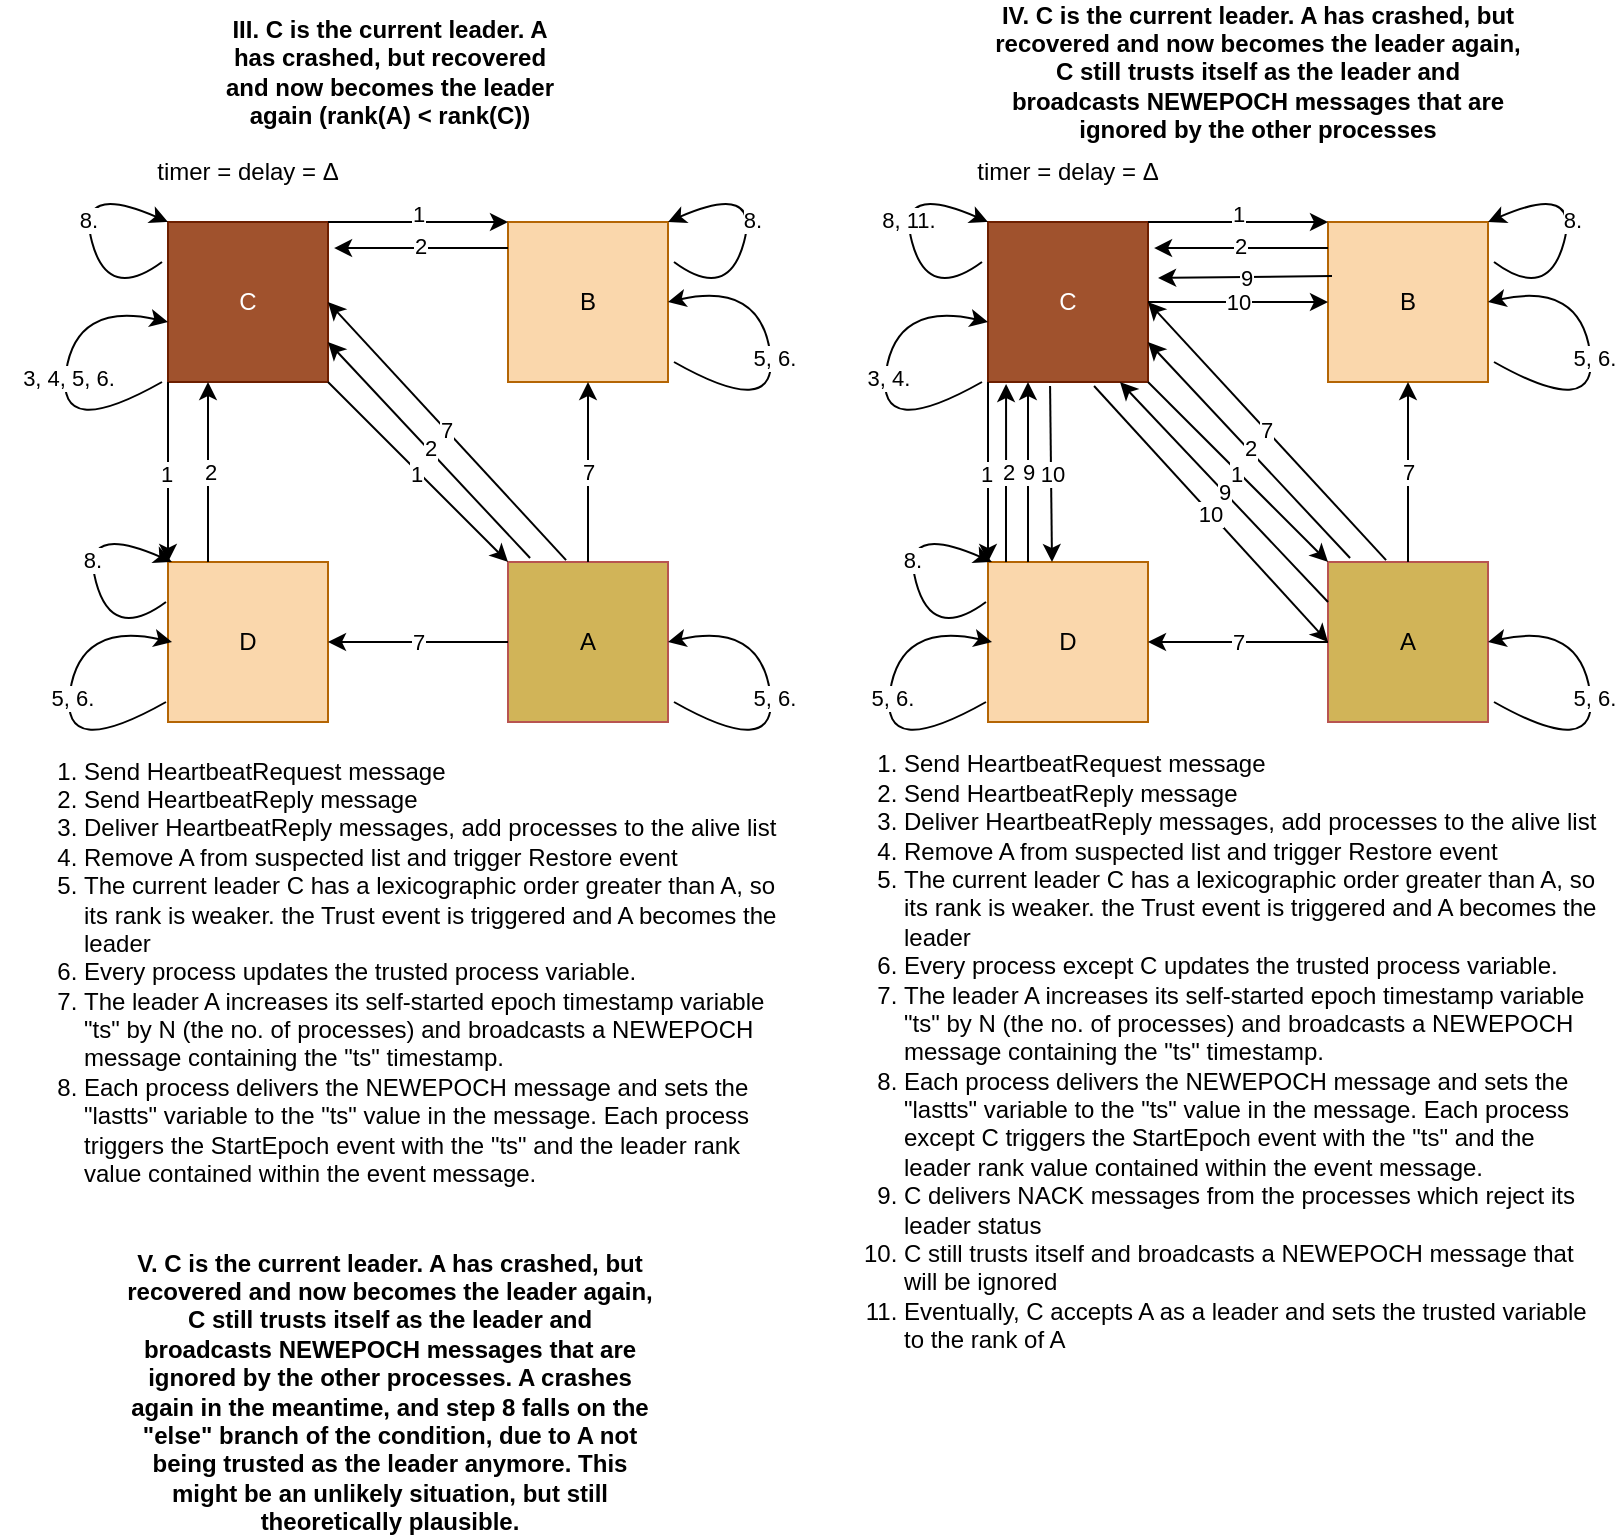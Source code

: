 <mxfile version="21.6.1" type="device">
  <diagram name="Page-1" id="qexW0GoM9GMoykkjlQxq">
    <mxGraphModel dx="1402" dy="730" grid="1" gridSize="10" guides="1" tooltips="1" connect="1" arrows="1" fold="1" page="1" pageScale="1" pageWidth="850" pageHeight="1100" math="0" shadow="0">
      <root>
        <mxCell id="0" />
        <mxCell id="1" parent="0" />
        <mxCell id="PtrqWuawoQSoD1VGYV8C-43" value="C" style="whiteSpace=wrap;html=1;aspect=fixed;fillColor=#a0522d;strokeColor=#6D1F00;fontColor=#ffffff;" parent="1" vertex="1">
          <mxGeometry x="124" y="120" width="80" height="80" as="geometry" />
        </mxCell>
        <mxCell id="PtrqWuawoQSoD1VGYV8C-44" value="B" style="whiteSpace=wrap;html=1;aspect=fixed;fillColor=#fad7ac;strokeColor=#b46504;" parent="1" vertex="1">
          <mxGeometry x="294" y="120" width="80" height="80" as="geometry" />
        </mxCell>
        <mxCell id="PtrqWuawoQSoD1VGYV8C-45" value="D" style="whiteSpace=wrap;html=1;aspect=fixed;fillColor=#fad7ac;strokeColor=#b46504;" parent="1" vertex="1">
          <mxGeometry x="124" y="290" width="80" height="80" as="geometry" />
        </mxCell>
        <mxCell id="PtrqWuawoQSoD1VGYV8C-46" value="A" style="whiteSpace=wrap;html=1;aspect=fixed;fillColor=#D1B458;strokeColor=#b85450;" parent="1" vertex="1">
          <mxGeometry x="294" y="290" width="80" height="80" as="geometry" />
        </mxCell>
        <mxCell id="PtrqWuawoQSoD1VGYV8C-47" value="timer = delay = Δ" style="text;html=1;strokeColor=none;fillColor=none;align=center;verticalAlign=middle;whiteSpace=wrap;rounded=0;" parent="1" vertex="1">
          <mxGeometry x="109" y="80" width="110" height="30" as="geometry" />
        </mxCell>
        <mxCell id="PtrqWuawoQSoD1VGYV8C-48" value="" style="endArrow=classic;html=1;rounded=0;exitX=1;exitY=0;exitDx=0;exitDy=0;entryX=0;entryY=0;entryDx=0;entryDy=0;" parent="1" source="PtrqWuawoQSoD1VGYV8C-43" target="PtrqWuawoQSoD1VGYV8C-44" edge="1">
          <mxGeometry width="50" height="50" relative="1" as="geometry">
            <mxPoint x="364" y="310" as="sourcePoint" />
            <mxPoint x="414" y="260" as="targetPoint" />
          </mxGeometry>
        </mxCell>
        <mxCell id="PtrqWuawoQSoD1VGYV8C-49" value="1" style="edgeLabel;html=1;align=center;verticalAlign=middle;resizable=0;points=[];" parent="PtrqWuawoQSoD1VGYV8C-48" vertex="1" connectable="0">
          <mxGeometry x="-0.011" y="4" relative="1" as="geometry">
            <mxPoint as="offset" />
          </mxGeometry>
        </mxCell>
        <mxCell id="PtrqWuawoQSoD1VGYV8C-50" value="" style="endArrow=classic;html=1;rounded=0;exitX=1;exitY=1;exitDx=0;exitDy=0;entryX=0;entryY=0;entryDx=0;entryDy=0;" parent="1" source="PtrqWuawoQSoD1VGYV8C-43" target="PtrqWuawoQSoD1VGYV8C-46" edge="1">
          <mxGeometry width="50" height="50" relative="1" as="geometry">
            <mxPoint x="364" y="310" as="sourcePoint" />
            <mxPoint x="414" y="260" as="targetPoint" />
          </mxGeometry>
        </mxCell>
        <mxCell id="PtrqWuawoQSoD1VGYV8C-51" value="1" style="edgeLabel;html=1;align=center;verticalAlign=middle;resizable=0;points=[];" parent="PtrqWuawoQSoD1VGYV8C-50" vertex="1" connectable="0">
          <mxGeometry x="-0.003" y="-1" relative="1" as="geometry">
            <mxPoint as="offset" />
          </mxGeometry>
        </mxCell>
        <mxCell id="PtrqWuawoQSoD1VGYV8C-52" value="" style="endArrow=classic;html=1;rounded=0;exitX=0;exitY=1;exitDx=0;exitDy=0;entryX=0;entryY=0;entryDx=0;entryDy=0;" parent="1" source="PtrqWuawoQSoD1VGYV8C-43" target="PtrqWuawoQSoD1VGYV8C-45" edge="1">
          <mxGeometry width="50" height="50" relative="1" as="geometry">
            <mxPoint x="364" y="310" as="sourcePoint" />
            <mxPoint x="414" y="260" as="targetPoint" />
          </mxGeometry>
        </mxCell>
        <mxCell id="PtrqWuawoQSoD1VGYV8C-53" value="1" style="edgeLabel;html=1;align=center;verticalAlign=middle;resizable=0;points=[];" parent="PtrqWuawoQSoD1VGYV8C-52" vertex="1" connectable="0">
          <mxGeometry x="0.006" y="-1" relative="1" as="geometry">
            <mxPoint as="offset" />
          </mxGeometry>
        </mxCell>
        <mxCell id="PtrqWuawoQSoD1VGYV8C-54" value="" style="endArrow=classic;html=1;rounded=0;exitX=0;exitY=0.163;exitDx=0;exitDy=0;entryX=1.038;entryY=0.163;entryDx=0;entryDy=0;exitPerimeter=0;entryPerimeter=0;" parent="1" source="PtrqWuawoQSoD1VGYV8C-44" target="PtrqWuawoQSoD1VGYV8C-43" edge="1">
          <mxGeometry width="50" height="50" relative="1" as="geometry">
            <mxPoint x="594" y="490" as="sourcePoint" />
            <mxPoint x="214" y="150" as="targetPoint" />
          </mxGeometry>
        </mxCell>
        <mxCell id="PtrqWuawoQSoD1VGYV8C-55" value="2" style="edgeLabel;html=1;align=center;verticalAlign=middle;resizable=0;points=[];" parent="PtrqWuawoQSoD1VGYV8C-54" vertex="1" connectable="0">
          <mxGeometry x="0.008" y="-1" relative="1" as="geometry">
            <mxPoint as="offset" />
          </mxGeometry>
        </mxCell>
        <mxCell id="PtrqWuawoQSoD1VGYV8C-56" value="" style="endArrow=classic;html=1;rounded=0;exitX=0.25;exitY=0;exitDx=0;exitDy=0;entryX=0.25;entryY=1;entryDx=0;entryDy=0;" parent="1" source="PtrqWuawoQSoD1VGYV8C-45" target="PtrqWuawoQSoD1VGYV8C-43" edge="1">
          <mxGeometry width="50" height="50" relative="1" as="geometry">
            <mxPoint x="604" y="500" as="sourcePoint" />
            <mxPoint x="224" y="160" as="targetPoint" />
          </mxGeometry>
        </mxCell>
        <mxCell id="PtrqWuawoQSoD1VGYV8C-57" value="2" style="edgeLabel;html=1;align=center;verticalAlign=middle;resizable=0;points=[];" parent="PtrqWuawoQSoD1VGYV8C-56" vertex="1" connectable="0">
          <mxGeometry x="0.008" y="-1" relative="1" as="geometry">
            <mxPoint as="offset" />
          </mxGeometry>
        </mxCell>
        <mxCell id="PtrqWuawoQSoD1VGYV8C-60" value="&lt;b&gt;III. C is the current leader. A has crashed, but recovered and now becomes the leader again (rank(A) &amp;lt; rank(C))&lt;/b&gt;" style="text;html=1;strokeColor=none;fillColor=none;align=center;verticalAlign=middle;whiteSpace=wrap;rounded=0;" parent="1" vertex="1">
          <mxGeometry x="150" y="30" width="170" height="30" as="geometry" />
        </mxCell>
        <mxCell id="PtrqWuawoQSoD1VGYV8C-61" value="" style="endArrow=classic;html=1;rounded=0;exitX=0.138;exitY=-0.025;exitDx=0;exitDy=0;entryX=1;entryY=0.75;entryDx=0;entryDy=0;exitPerimeter=0;" parent="1" source="PtrqWuawoQSoD1VGYV8C-46" target="PtrqWuawoQSoD1VGYV8C-43" edge="1">
          <mxGeometry width="50" height="50" relative="1" as="geometry">
            <mxPoint x="99" y="-170" as="sourcePoint" />
            <mxPoint x="-11" y="-280" as="targetPoint" />
          </mxGeometry>
        </mxCell>
        <mxCell id="PtrqWuawoQSoD1VGYV8C-62" value="2" style="edgeLabel;html=1;align=center;verticalAlign=middle;resizable=0;points=[];" parent="PtrqWuawoQSoD1VGYV8C-61" vertex="1" connectable="0">
          <mxGeometry x="0.008" y="-1" relative="1" as="geometry">
            <mxPoint as="offset" />
          </mxGeometry>
        </mxCell>
        <mxCell id="PtrqWuawoQSoD1VGYV8C-63" value="&lt;div align=&quot;left&quot;&gt;&lt;ol&gt;&lt;li&gt;Send HeartbeatRequest message&lt;/li&gt;&lt;li&gt;Send HeartbeatReply message&lt;/li&gt;&lt;li&gt;Deliver HeartbeatReply messages, add processes to the alive list&lt;/li&gt;&lt;li&gt;Remove A from suspected list and trigger Restore event&lt;/li&gt;&lt;li&gt;The current leader C has a lexicographic order greater than A, so its rank is weaker. the Trust event is triggered and A becomes the leader&lt;/li&gt;&lt;li&gt;Every process updates the trusted process variable. &lt;br&gt;&lt;/li&gt;&lt;li&gt;The leader A increases its self-started epoch timestamp variable &quot;ts&quot; by N (the no. of processes) and broadcasts a NEWEPOCH message containing the &quot;ts&quot; timestamp.&lt;/li&gt;&lt;li&gt;Each process delivers the NEWEPOCH message and sets the &quot;lastts&quot; variable to the &quot;ts&quot; value in the message. Each process triggers the StartEpoch event with the &quot;ts&quot; and the leader rank value contained within the event message.&lt;br&gt;&lt;/li&gt;&lt;/ol&gt;&lt;/div&gt;" style="text;html=1;strokeColor=none;fillColor=none;align=left;verticalAlign=middle;whiteSpace=wrap;rounded=0;" parent="1" vertex="1">
          <mxGeometry x="40" y="440" width="390" height="110" as="geometry" />
        </mxCell>
        <mxCell id="PtrqWuawoQSoD1VGYV8C-71" value="" style="curved=1;endArrow=classic;html=1;rounded=0;entryX=0;entryY=0.5;entryDx=0;entryDy=0;exitX=-0.037;exitY=0.875;exitDx=0;exitDy=0;exitPerimeter=0;" parent="1" edge="1">
          <mxGeometry width="50" height="50" relative="1" as="geometry">
            <mxPoint x="377" y="190" as="sourcePoint" />
            <mxPoint x="374" y="160" as="targetPoint" />
            <Array as="points">
              <mxPoint x="430" y="220" />
              <mxPoint x="420" y="150" />
            </Array>
          </mxGeometry>
        </mxCell>
        <mxCell id="PtrqWuawoQSoD1VGYV8C-72" value="5, 6." style="edgeLabel;html=1;align=center;verticalAlign=middle;resizable=0;points=[];" parent="PtrqWuawoQSoD1VGYV8C-71" vertex="1" connectable="0">
          <mxGeometry x="0.046" y="-1" relative="1" as="geometry">
            <mxPoint as="offset" />
          </mxGeometry>
        </mxCell>
        <mxCell id="PtrqWuawoQSoD1VGYV8C-73" value="7" style="endArrow=classic;html=1;rounded=0;exitX=0.5;exitY=0;exitDx=0;exitDy=0;entryX=0.5;entryY=1;entryDx=0;entryDy=0;" parent="1" source="PtrqWuawoQSoD1VGYV8C-46" target="PtrqWuawoQSoD1VGYV8C-44" edge="1">
          <mxGeometry width="50" height="50" relative="1" as="geometry">
            <mxPoint x="260" y="320" as="sourcePoint" />
            <mxPoint x="210" y="370" as="targetPoint" />
          </mxGeometry>
        </mxCell>
        <mxCell id="PtrqWuawoQSoD1VGYV8C-74" value="7" style="endArrow=classic;html=1;rounded=0;entryX=1;entryY=0.5;entryDx=0;entryDy=0;exitX=0.363;exitY=-0.012;exitDx=0;exitDy=0;exitPerimeter=0;" parent="1" source="PtrqWuawoQSoD1VGYV8C-46" target="PtrqWuawoQSoD1VGYV8C-43" edge="1">
          <mxGeometry width="50" height="50" relative="1" as="geometry">
            <mxPoint x="303" y="160" as="sourcePoint" />
            <mxPoint x="210" y="170" as="targetPoint" />
          </mxGeometry>
        </mxCell>
        <mxCell id="PtrqWuawoQSoD1VGYV8C-75" value="7" style="endArrow=classic;html=1;rounded=0;exitX=0;exitY=0.5;exitDx=0;exitDy=0;entryX=1;entryY=0.5;entryDx=0;entryDy=0;" parent="1" source="PtrqWuawoQSoD1VGYV8C-46" target="PtrqWuawoQSoD1VGYV8C-45" edge="1">
          <mxGeometry width="50" height="50" relative="1" as="geometry">
            <mxPoint x="222" y="169" as="sourcePoint" />
            <mxPoint x="313" y="170" as="targetPoint" />
          </mxGeometry>
        </mxCell>
        <mxCell id="PtrqWuawoQSoD1VGYV8C-76" value="" style="curved=1;endArrow=classic;html=1;rounded=0;entryX=0;entryY=0.5;entryDx=0;entryDy=0;exitX=-0.037;exitY=0.875;exitDx=0;exitDy=0;exitPerimeter=0;" parent="1" edge="1">
          <mxGeometry width="50" height="50" relative="1" as="geometry">
            <mxPoint x="377" y="360" as="sourcePoint" />
            <mxPoint x="374" y="330" as="targetPoint" />
            <Array as="points">
              <mxPoint x="430" y="390" />
              <mxPoint x="420" y="320" />
            </Array>
          </mxGeometry>
        </mxCell>
        <mxCell id="PtrqWuawoQSoD1VGYV8C-77" value="5, 6." style="edgeLabel;html=1;align=center;verticalAlign=middle;resizable=0;points=[];" parent="PtrqWuawoQSoD1VGYV8C-76" vertex="1" connectable="0">
          <mxGeometry x="0.046" y="-1" relative="1" as="geometry">
            <mxPoint as="offset" />
          </mxGeometry>
        </mxCell>
        <mxCell id="PtrqWuawoQSoD1VGYV8C-78" value="" style="curved=1;endArrow=classic;html=1;rounded=0;entryX=0;entryY=0.5;entryDx=0;entryDy=0;exitX=-0.037;exitY=0.875;exitDx=0;exitDy=0;exitPerimeter=0;" parent="1" edge="1">
          <mxGeometry width="50" height="50" relative="1" as="geometry">
            <mxPoint x="123" y="360" as="sourcePoint" />
            <mxPoint x="126" y="330" as="targetPoint" />
            <Array as="points">
              <mxPoint x="70" y="390" />
              <mxPoint x="80" y="320" />
            </Array>
          </mxGeometry>
        </mxCell>
        <mxCell id="PtrqWuawoQSoD1VGYV8C-79" value="5, 6." style="edgeLabel;html=1;align=center;verticalAlign=middle;resizable=0;points=[];" parent="PtrqWuawoQSoD1VGYV8C-78" vertex="1" connectable="0">
          <mxGeometry x="0.046" y="-1" relative="1" as="geometry">
            <mxPoint as="offset" />
          </mxGeometry>
        </mxCell>
        <mxCell id="PtrqWuawoQSoD1VGYV8C-80" value="" style="curved=1;endArrow=classic;html=1;rounded=0;entryX=0;entryY=0.5;entryDx=0;entryDy=0;exitX=-0.037;exitY=0.875;exitDx=0;exitDy=0;exitPerimeter=0;" parent="1" edge="1">
          <mxGeometry width="50" height="50" relative="1" as="geometry">
            <mxPoint x="121" y="200" as="sourcePoint" />
            <mxPoint x="124" y="170" as="targetPoint" />
            <Array as="points">
              <mxPoint x="68" y="230" />
              <mxPoint x="78" y="160" />
            </Array>
          </mxGeometry>
        </mxCell>
        <mxCell id="PtrqWuawoQSoD1VGYV8C-81" value="3, 4, 5, 6." style="edgeLabel;html=1;align=center;verticalAlign=middle;resizable=0;points=[];" parent="PtrqWuawoQSoD1VGYV8C-80" vertex="1" connectable="0">
          <mxGeometry x="0.046" y="-1" relative="1" as="geometry">
            <mxPoint as="offset" />
          </mxGeometry>
        </mxCell>
        <mxCell id="PtrqWuawoQSoD1VGYV8C-82" value="" style="curved=1;endArrow=classic;html=1;rounded=0;entryX=1;entryY=0;entryDx=0;entryDy=0;exitX=-0.037;exitY=0.875;exitDx=0;exitDy=0;exitPerimeter=0;" parent="1" target="PtrqWuawoQSoD1VGYV8C-44" edge="1">
          <mxGeometry width="50" height="50" relative="1" as="geometry">
            <mxPoint x="377" y="140" as="sourcePoint" />
            <mxPoint x="374" y="110" as="targetPoint" />
            <Array as="points">
              <mxPoint x="404" y="160" />
              <mxPoint x="420" y="100" />
            </Array>
          </mxGeometry>
        </mxCell>
        <mxCell id="PtrqWuawoQSoD1VGYV8C-83" value="8." style="edgeLabel;html=1;align=center;verticalAlign=middle;resizable=0;points=[];" parent="PtrqWuawoQSoD1VGYV8C-82" vertex="1" connectable="0">
          <mxGeometry x="0.046" y="-1" relative="1" as="geometry">
            <mxPoint as="offset" />
          </mxGeometry>
        </mxCell>
        <mxCell id="PtrqWuawoQSoD1VGYV8C-86" value="" style="curved=1;endArrow=classic;html=1;rounded=0;entryX=1;entryY=0;entryDx=0;entryDy=0;exitX=-0.037;exitY=0.875;exitDx=0;exitDy=0;exitPerimeter=0;" parent="1" edge="1">
          <mxGeometry width="50" height="50" relative="1" as="geometry">
            <mxPoint x="123" y="310" as="sourcePoint" />
            <mxPoint x="126" y="290" as="targetPoint" />
            <Array as="points">
              <mxPoint x="96" y="330" />
              <mxPoint x="80" y="270" />
            </Array>
          </mxGeometry>
        </mxCell>
        <mxCell id="PtrqWuawoQSoD1VGYV8C-87" value="8." style="edgeLabel;html=1;align=center;verticalAlign=middle;resizable=0;points=[];" parent="PtrqWuawoQSoD1VGYV8C-86" vertex="1" connectable="0">
          <mxGeometry x="0.046" y="-1" relative="1" as="geometry">
            <mxPoint as="offset" />
          </mxGeometry>
        </mxCell>
        <mxCell id="PtrqWuawoQSoD1VGYV8C-88" value="C" style="whiteSpace=wrap;html=1;aspect=fixed;fillColor=#a0522d;strokeColor=#6D1F00;fontColor=#ffffff;" parent="1" vertex="1">
          <mxGeometry x="534" y="120" width="80" height="80" as="geometry" />
        </mxCell>
        <mxCell id="PtrqWuawoQSoD1VGYV8C-89" value="B" style="whiteSpace=wrap;html=1;aspect=fixed;fillColor=#fad7ac;strokeColor=#b46504;" parent="1" vertex="1">
          <mxGeometry x="704" y="120" width="80" height="80" as="geometry" />
        </mxCell>
        <mxCell id="PtrqWuawoQSoD1VGYV8C-90" value="D" style="whiteSpace=wrap;html=1;aspect=fixed;fillColor=#fad7ac;strokeColor=#b46504;" parent="1" vertex="1">
          <mxGeometry x="534" y="290" width="80" height="80" as="geometry" />
        </mxCell>
        <mxCell id="PtrqWuawoQSoD1VGYV8C-91" value="A" style="whiteSpace=wrap;html=1;aspect=fixed;fillColor=#D1B458;strokeColor=#b85450;" parent="1" vertex="1">
          <mxGeometry x="704" y="290" width="80" height="80" as="geometry" />
        </mxCell>
        <mxCell id="PtrqWuawoQSoD1VGYV8C-92" value="timer = delay = Δ" style="text;html=1;strokeColor=none;fillColor=none;align=center;verticalAlign=middle;whiteSpace=wrap;rounded=0;" parent="1" vertex="1">
          <mxGeometry x="519" y="80" width="110" height="30" as="geometry" />
        </mxCell>
        <mxCell id="PtrqWuawoQSoD1VGYV8C-93" value="" style="endArrow=classic;html=1;rounded=0;exitX=1;exitY=0;exitDx=0;exitDy=0;entryX=0;entryY=0;entryDx=0;entryDy=0;" parent="1" source="PtrqWuawoQSoD1VGYV8C-88" target="PtrqWuawoQSoD1VGYV8C-89" edge="1">
          <mxGeometry width="50" height="50" relative="1" as="geometry">
            <mxPoint x="774" y="310" as="sourcePoint" />
            <mxPoint x="824" y="260" as="targetPoint" />
          </mxGeometry>
        </mxCell>
        <mxCell id="PtrqWuawoQSoD1VGYV8C-94" value="1" style="edgeLabel;html=1;align=center;verticalAlign=middle;resizable=0;points=[];" parent="PtrqWuawoQSoD1VGYV8C-93" vertex="1" connectable="0">
          <mxGeometry x="-0.011" y="4" relative="1" as="geometry">
            <mxPoint as="offset" />
          </mxGeometry>
        </mxCell>
        <mxCell id="PtrqWuawoQSoD1VGYV8C-95" value="" style="endArrow=classic;html=1;rounded=0;exitX=1;exitY=1;exitDx=0;exitDy=0;entryX=0;entryY=0;entryDx=0;entryDy=0;" parent="1" source="PtrqWuawoQSoD1VGYV8C-88" target="PtrqWuawoQSoD1VGYV8C-91" edge="1">
          <mxGeometry width="50" height="50" relative="1" as="geometry">
            <mxPoint x="774" y="310" as="sourcePoint" />
            <mxPoint x="824" y="260" as="targetPoint" />
          </mxGeometry>
        </mxCell>
        <mxCell id="PtrqWuawoQSoD1VGYV8C-96" value="1" style="edgeLabel;html=1;align=center;verticalAlign=middle;resizable=0;points=[];" parent="PtrqWuawoQSoD1VGYV8C-95" vertex="1" connectable="0">
          <mxGeometry x="-0.003" y="-1" relative="1" as="geometry">
            <mxPoint as="offset" />
          </mxGeometry>
        </mxCell>
        <mxCell id="PtrqWuawoQSoD1VGYV8C-97" value="" style="endArrow=classic;html=1;rounded=0;exitX=0;exitY=1;exitDx=0;exitDy=0;entryX=0;entryY=0;entryDx=0;entryDy=0;" parent="1" source="PtrqWuawoQSoD1VGYV8C-88" target="PtrqWuawoQSoD1VGYV8C-90" edge="1">
          <mxGeometry width="50" height="50" relative="1" as="geometry">
            <mxPoint x="774" y="310" as="sourcePoint" />
            <mxPoint x="824" y="260" as="targetPoint" />
          </mxGeometry>
        </mxCell>
        <mxCell id="PtrqWuawoQSoD1VGYV8C-98" value="1" style="edgeLabel;html=1;align=center;verticalAlign=middle;resizable=0;points=[];" parent="PtrqWuawoQSoD1VGYV8C-97" vertex="1" connectable="0">
          <mxGeometry x="0.006" y="-1" relative="1" as="geometry">
            <mxPoint as="offset" />
          </mxGeometry>
        </mxCell>
        <mxCell id="PtrqWuawoQSoD1VGYV8C-99" value="" style="endArrow=classic;html=1;rounded=0;exitX=0;exitY=0.163;exitDx=0;exitDy=0;entryX=1.038;entryY=0.163;entryDx=0;entryDy=0;exitPerimeter=0;entryPerimeter=0;" parent="1" source="PtrqWuawoQSoD1VGYV8C-89" target="PtrqWuawoQSoD1VGYV8C-88" edge="1">
          <mxGeometry width="50" height="50" relative="1" as="geometry">
            <mxPoint x="1004" y="490" as="sourcePoint" />
            <mxPoint x="624" y="150" as="targetPoint" />
          </mxGeometry>
        </mxCell>
        <mxCell id="PtrqWuawoQSoD1VGYV8C-100" value="2" style="edgeLabel;html=1;align=center;verticalAlign=middle;resizable=0;points=[];" parent="PtrqWuawoQSoD1VGYV8C-99" vertex="1" connectable="0">
          <mxGeometry x="0.008" y="-1" relative="1" as="geometry">
            <mxPoint as="offset" />
          </mxGeometry>
        </mxCell>
        <mxCell id="PtrqWuawoQSoD1VGYV8C-101" value="" style="endArrow=classic;html=1;rounded=0;entryX=0.113;entryY=1.013;entryDx=0;entryDy=0;entryPerimeter=0;" parent="1" target="PtrqWuawoQSoD1VGYV8C-88" edge="1">
          <mxGeometry width="50" height="50" relative="1" as="geometry">
            <mxPoint x="543" y="290" as="sourcePoint" />
            <mxPoint x="634" y="160" as="targetPoint" />
          </mxGeometry>
        </mxCell>
        <mxCell id="PtrqWuawoQSoD1VGYV8C-102" value="2" style="edgeLabel;html=1;align=center;verticalAlign=middle;resizable=0;points=[];" parent="PtrqWuawoQSoD1VGYV8C-101" vertex="1" connectable="0">
          <mxGeometry x="0.008" y="-1" relative="1" as="geometry">
            <mxPoint as="offset" />
          </mxGeometry>
        </mxCell>
        <mxCell id="PtrqWuawoQSoD1VGYV8C-103" value="&lt;b&gt;IV. C is the current leader. A has crashed, but recovered and now becomes the leader again, C still trusts itself as the leader and broadcasts NEWEPOCH messages that are ignored by the other processes&lt;/b&gt;" style="text;html=1;strokeColor=none;fillColor=none;align=center;verticalAlign=middle;whiteSpace=wrap;rounded=0;" parent="1" vertex="1">
          <mxGeometry x="534" y="30" width="270" height="30" as="geometry" />
        </mxCell>
        <mxCell id="PtrqWuawoQSoD1VGYV8C-104" value="" style="endArrow=classic;html=1;rounded=0;exitX=0.138;exitY=-0.025;exitDx=0;exitDy=0;entryX=1;entryY=0.75;entryDx=0;entryDy=0;exitPerimeter=0;" parent="1" source="PtrqWuawoQSoD1VGYV8C-91" target="PtrqWuawoQSoD1VGYV8C-88" edge="1">
          <mxGeometry width="50" height="50" relative="1" as="geometry">
            <mxPoint x="509" y="-170" as="sourcePoint" />
            <mxPoint x="399" y="-280" as="targetPoint" />
          </mxGeometry>
        </mxCell>
        <mxCell id="PtrqWuawoQSoD1VGYV8C-105" value="2" style="edgeLabel;html=1;align=center;verticalAlign=middle;resizable=0;points=[];" parent="PtrqWuawoQSoD1VGYV8C-104" vertex="1" connectable="0">
          <mxGeometry x="0.008" y="-1" relative="1" as="geometry">
            <mxPoint as="offset" />
          </mxGeometry>
        </mxCell>
        <mxCell id="PtrqWuawoQSoD1VGYV8C-106" value="&lt;div align=&quot;left&quot;&gt;&lt;ol&gt;&lt;li&gt;Send HeartbeatRequest message&lt;/li&gt;&lt;li&gt;Send HeartbeatReply message&lt;/li&gt;&lt;li&gt;Deliver HeartbeatReply messages, add processes to the alive list&lt;/li&gt;&lt;li&gt;Remove A from suspected list and trigger Restore event&lt;/li&gt;&lt;li&gt;The current leader C has a lexicographic order greater than A, so its rank is weaker. the Trust event is triggered and A becomes the leader&lt;/li&gt;&lt;li&gt;Every process except C updates the trusted process variable. &lt;br&gt;&lt;/li&gt;&lt;li&gt;The leader A increases its self-started epoch timestamp variable &quot;ts&quot; by N (the no. of processes) and broadcasts a NEWEPOCH message containing the &quot;ts&quot; timestamp.&lt;/li&gt;&lt;li&gt;Each process delivers the NEWEPOCH message and sets the &quot;lastts&quot; variable to the &quot;ts&quot; value in the message. Each process except C triggers the StartEpoch event with the &quot;ts&quot; and the leader rank value contained within the event message.&lt;/li&gt;&lt;li&gt;C delivers NACK messages from the processes which reject its leader status&lt;br&gt;&lt;/li&gt;&lt;li&gt;C still trusts itself and broadcasts a NEWEPOCH message that will be ignored&lt;/li&gt;&lt;li&gt;Eventually, C accepts A as a leader and sets the trusted variable to the rank of A&lt;br&gt;&lt;/li&gt;&lt;/ol&gt;&lt;/div&gt;" style="text;html=1;strokeColor=none;fillColor=none;align=left;verticalAlign=middle;whiteSpace=wrap;rounded=0;" parent="1" vertex="1">
          <mxGeometry x="450" y="480" width="390" height="110" as="geometry" />
        </mxCell>
        <mxCell id="PtrqWuawoQSoD1VGYV8C-107" value="" style="curved=1;endArrow=classic;html=1;rounded=0;entryX=0;entryY=0.5;entryDx=0;entryDy=0;exitX=-0.037;exitY=0.875;exitDx=0;exitDy=0;exitPerimeter=0;" parent="1" edge="1">
          <mxGeometry width="50" height="50" relative="1" as="geometry">
            <mxPoint x="787" y="190" as="sourcePoint" />
            <mxPoint x="784" y="160" as="targetPoint" />
            <Array as="points">
              <mxPoint x="840" y="220" />
              <mxPoint x="830" y="150" />
            </Array>
          </mxGeometry>
        </mxCell>
        <mxCell id="PtrqWuawoQSoD1VGYV8C-108" value="5, 6." style="edgeLabel;html=1;align=center;verticalAlign=middle;resizable=0;points=[];" parent="PtrqWuawoQSoD1VGYV8C-107" vertex="1" connectable="0">
          <mxGeometry x="0.046" y="-1" relative="1" as="geometry">
            <mxPoint as="offset" />
          </mxGeometry>
        </mxCell>
        <mxCell id="PtrqWuawoQSoD1VGYV8C-109" value="7" style="endArrow=classic;html=1;rounded=0;exitX=0.5;exitY=0;exitDx=0;exitDy=0;entryX=0.5;entryY=1;entryDx=0;entryDy=0;" parent="1" source="PtrqWuawoQSoD1VGYV8C-91" edge="1" target="PtrqWuawoQSoD1VGYV8C-89">
          <mxGeometry width="50" height="50" relative="1" as="geometry">
            <mxPoint x="620" y="370" as="sourcePoint" />
            <mxPoint x="700" y="150" as="targetPoint" />
          </mxGeometry>
        </mxCell>
        <mxCell id="PtrqWuawoQSoD1VGYV8C-110" value="7" style="endArrow=classic;html=1;rounded=0;entryX=1;entryY=0.5;entryDx=0;entryDy=0;exitX=0.363;exitY=-0.012;exitDx=0;exitDy=0;exitPerimeter=0;" parent="1" source="PtrqWuawoQSoD1VGYV8C-91" target="PtrqWuawoQSoD1VGYV8C-88" edge="1">
          <mxGeometry width="50" height="50" relative="1" as="geometry">
            <mxPoint x="713" y="160" as="sourcePoint" />
            <mxPoint x="620" y="170" as="targetPoint" />
          </mxGeometry>
        </mxCell>
        <mxCell id="PtrqWuawoQSoD1VGYV8C-111" value="7" style="endArrow=classic;html=1;rounded=0;exitX=0;exitY=0.5;exitDx=0;exitDy=0;entryX=1;entryY=0.5;entryDx=0;entryDy=0;" parent="1" source="PtrqWuawoQSoD1VGYV8C-91" target="PtrqWuawoQSoD1VGYV8C-90" edge="1">
          <mxGeometry width="50" height="50" relative="1" as="geometry">
            <mxPoint x="632" y="169" as="sourcePoint" />
            <mxPoint x="723" y="170" as="targetPoint" />
          </mxGeometry>
        </mxCell>
        <mxCell id="PtrqWuawoQSoD1VGYV8C-112" value="" style="curved=1;endArrow=classic;html=1;rounded=0;entryX=0;entryY=0.5;entryDx=0;entryDy=0;exitX=-0.037;exitY=0.875;exitDx=0;exitDy=0;exitPerimeter=0;" parent="1" edge="1">
          <mxGeometry width="50" height="50" relative="1" as="geometry">
            <mxPoint x="787" y="360" as="sourcePoint" />
            <mxPoint x="784" y="330" as="targetPoint" />
            <Array as="points">
              <mxPoint x="840" y="390" />
              <mxPoint x="830" y="320" />
            </Array>
          </mxGeometry>
        </mxCell>
        <mxCell id="PtrqWuawoQSoD1VGYV8C-113" value="5, 6." style="edgeLabel;html=1;align=center;verticalAlign=middle;resizable=0;points=[];" parent="PtrqWuawoQSoD1VGYV8C-112" vertex="1" connectable="0">
          <mxGeometry x="0.046" y="-1" relative="1" as="geometry">
            <mxPoint as="offset" />
          </mxGeometry>
        </mxCell>
        <mxCell id="PtrqWuawoQSoD1VGYV8C-114" value="" style="curved=1;endArrow=classic;html=1;rounded=0;entryX=0;entryY=0.5;entryDx=0;entryDy=0;exitX=-0.037;exitY=0.875;exitDx=0;exitDy=0;exitPerimeter=0;" parent="1" edge="1">
          <mxGeometry width="50" height="50" relative="1" as="geometry">
            <mxPoint x="533" y="360" as="sourcePoint" />
            <mxPoint x="536" y="330" as="targetPoint" />
            <Array as="points">
              <mxPoint x="480" y="390" />
              <mxPoint x="490" y="320" />
            </Array>
          </mxGeometry>
        </mxCell>
        <mxCell id="PtrqWuawoQSoD1VGYV8C-115" value="5, 6." style="edgeLabel;html=1;align=center;verticalAlign=middle;resizable=0;points=[];" parent="PtrqWuawoQSoD1VGYV8C-114" vertex="1" connectable="0">
          <mxGeometry x="0.046" y="-1" relative="1" as="geometry">
            <mxPoint as="offset" />
          </mxGeometry>
        </mxCell>
        <mxCell id="PtrqWuawoQSoD1VGYV8C-116" value="" style="curved=1;endArrow=classic;html=1;rounded=0;entryX=0;entryY=0.5;entryDx=0;entryDy=0;exitX=-0.037;exitY=0.875;exitDx=0;exitDy=0;exitPerimeter=0;" parent="1" edge="1">
          <mxGeometry width="50" height="50" relative="1" as="geometry">
            <mxPoint x="531" y="200" as="sourcePoint" />
            <mxPoint x="534" y="170" as="targetPoint" />
            <Array as="points">
              <mxPoint x="478" y="230" />
              <mxPoint x="488" y="160" />
            </Array>
          </mxGeometry>
        </mxCell>
        <mxCell id="PtrqWuawoQSoD1VGYV8C-117" value="3, 4." style="edgeLabel;html=1;align=center;verticalAlign=middle;resizable=0;points=[];" parent="PtrqWuawoQSoD1VGYV8C-116" vertex="1" connectable="0">
          <mxGeometry x="0.046" y="-1" relative="1" as="geometry">
            <mxPoint as="offset" />
          </mxGeometry>
        </mxCell>
        <mxCell id="PtrqWuawoQSoD1VGYV8C-118" value="" style="curved=1;endArrow=classic;html=1;rounded=0;entryX=1;entryY=0;entryDx=0;entryDy=0;exitX=-0.037;exitY=0.875;exitDx=0;exitDy=0;exitPerimeter=0;" parent="1" target="PtrqWuawoQSoD1VGYV8C-89" edge="1">
          <mxGeometry width="50" height="50" relative="1" as="geometry">
            <mxPoint x="787" y="140" as="sourcePoint" />
            <mxPoint x="784" y="110" as="targetPoint" />
            <Array as="points">
              <mxPoint x="814" y="160" />
              <mxPoint x="830" y="100" />
            </Array>
          </mxGeometry>
        </mxCell>
        <mxCell id="PtrqWuawoQSoD1VGYV8C-119" value="8." style="edgeLabel;html=1;align=center;verticalAlign=middle;resizable=0;points=[];" parent="PtrqWuawoQSoD1VGYV8C-118" vertex="1" connectable="0">
          <mxGeometry x="0.046" y="-1" relative="1" as="geometry">
            <mxPoint as="offset" />
          </mxGeometry>
        </mxCell>
        <mxCell id="PtrqWuawoQSoD1VGYV8C-122" value="" style="curved=1;endArrow=classic;html=1;rounded=0;entryX=1;entryY=0;entryDx=0;entryDy=0;exitX=-0.037;exitY=0.875;exitDx=0;exitDy=0;exitPerimeter=0;" parent="1" edge="1">
          <mxGeometry width="50" height="50" relative="1" as="geometry">
            <mxPoint x="533" y="310" as="sourcePoint" />
            <mxPoint x="536" y="290" as="targetPoint" />
            <Array as="points">
              <mxPoint x="506" y="330" />
              <mxPoint x="490" y="270" />
            </Array>
          </mxGeometry>
        </mxCell>
        <mxCell id="PtrqWuawoQSoD1VGYV8C-123" value="8." style="edgeLabel;html=1;align=center;verticalAlign=middle;resizable=0;points=[];" parent="PtrqWuawoQSoD1VGYV8C-122" vertex="1" connectable="0">
          <mxGeometry x="0.046" y="-1" relative="1" as="geometry">
            <mxPoint as="offset" />
          </mxGeometry>
        </mxCell>
        <mxCell id="PtrqWuawoQSoD1VGYV8C-124" value="" style="curved=1;endArrow=classic;html=1;rounded=0;entryX=1;entryY=0;entryDx=0;entryDy=0;exitX=-0.037;exitY=0.875;exitDx=0;exitDy=0;exitPerimeter=0;" parent="1" edge="1">
          <mxGeometry width="50" height="50" relative="1" as="geometry">
            <mxPoint x="121" y="140" as="sourcePoint" />
            <mxPoint x="124" y="120" as="targetPoint" />
            <Array as="points">
              <mxPoint x="94" y="160" />
              <mxPoint x="78" y="100" />
            </Array>
          </mxGeometry>
        </mxCell>
        <mxCell id="PtrqWuawoQSoD1VGYV8C-125" value="8." style="edgeLabel;html=1;align=center;verticalAlign=middle;resizable=0;points=[];" parent="PtrqWuawoQSoD1VGYV8C-124" vertex="1" connectable="0">
          <mxGeometry x="0.046" y="-1" relative="1" as="geometry">
            <mxPoint as="offset" />
          </mxGeometry>
        </mxCell>
        <mxCell id="PtrqWuawoQSoD1VGYV8C-126" value="" style="curved=1;endArrow=classic;html=1;rounded=0;entryX=1;entryY=0;entryDx=0;entryDy=0;exitX=-0.037;exitY=0.875;exitDx=0;exitDy=0;exitPerimeter=0;" parent="1" edge="1">
          <mxGeometry width="50" height="50" relative="1" as="geometry">
            <mxPoint x="531" y="140" as="sourcePoint" />
            <mxPoint x="534" y="120" as="targetPoint" />
            <Array as="points">
              <mxPoint x="504" y="160" />
              <mxPoint x="488" y="100" />
            </Array>
          </mxGeometry>
        </mxCell>
        <mxCell id="PtrqWuawoQSoD1VGYV8C-127" value="8, 11." style="edgeLabel;html=1;align=center;verticalAlign=middle;resizable=0;points=[];" parent="PtrqWuawoQSoD1VGYV8C-126" vertex="1" connectable="0">
          <mxGeometry x="0.046" y="-1" relative="1" as="geometry">
            <mxPoint as="offset" />
          </mxGeometry>
        </mxCell>
        <mxCell id="PtrqWuawoQSoD1VGYV8C-128" value="9" style="endArrow=classic;html=1;rounded=0;exitX=0.25;exitY=0;exitDx=0;exitDy=0;entryX=0.25;entryY=1;entryDx=0;entryDy=0;" parent="1" source="PtrqWuawoQSoD1VGYV8C-90" target="PtrqWuawoQSoD1VGYV8C-88" edge="1">
          <mxGeometry width="50" height="50" relative="1" as="geometry">
            <mxPoint x="260" y="320" as="sourcePoint" />
            <mxPoint x="210" y="370" as="targetPoint" />
          </mxGeometry>
        </mxCell>
        <mxCell id="PtrqWuawoQSoD1VGYV8C-129" value="9" style="endArrow=classic;html=1;rounded=0;exitX=0;exitY=0.25;exitDx=0;exitDy=0;" parent="1" source="PtrqWuawoQSoD1VGYV8C-91" edge="1">
          <mxGeometry width="50" height="50" relative="1" as="geometry">
            <mxPoint x="604" y="300" as="sourcePoint" />
            <mxPoint x="600" y="200" as="targetPoint" />
          </mxGeometry>
        </mxCell>
        <mxCell id="PtrqWuawoQSoD1VGYV8C-130" value="9" style="endArrow=classic;html=1;rounded=0;entryX=1.063;entryY=0.35;entryDx=0;entryDy=0;exitX=0.025;exitY=0.338;exitDx=0;exitDy=0;exitPerimeter=0;entryPerimeter=0;" parent="1" source="PtrqWuawoQSoD1VGYV8C-89" target="PtrqWuawoQSoD1VGYV8C-88" edge="1">
          <mxGeometry width="50" height="50" relative="1" as="geometry">
            <mxPoint x="714" y="320" as="sourcePoint" />
            <mxPoint x="620" y="160" as="targetPoint" />
          </mxGeometry>
        </mxCell>
        <mxCell id="PtrqWuawoQSoD1VGYV8C-132" value="10" style="endArrow=classic;html=1;rounded=0;exitX=0.388;exitY=1.025;exitDx=0;exitDy=0;exitPerimeter=0;entryX=0.4;entryY=0;entryDx=0;entryDy=0;entryPerimeter=0;" parent="1" source="PtrqWuawoQSoD1VGYV8C-88" edge="1" target="PtrqWuawoQSoD1VGYV8C-90">
          <mxGeometry width="50" height="50" relative="1" as="geometry">
            <mxPoint x="604" y="210" as="sourcePoint" />
            <mxPoint x="604" y="290" as="targetPoint" />
          </mxGeometry>
        </mxCell>
        <mxCell id="PtrqWuawoQSoD1VGYV8C-133" value="10" style="endArrow=classic;html=1;rounded=0;entryX=0;entryY=0.5;entryDx=0;entryDy=0;exitX=0.663;exitY=1.025;exitDx=0;exitDy=0;exitPerimeter=0;" parent="1" target="PtrqWuawoQSoD1VGYV8C-91" edge="1" source="PtrqWuawoQSoD1VGYV8C-88">
          <mxGeometry width="50" height="50" relative="1" as="geometry">
            <mxPoint x="610" y="220" as="sourcePoint" />
            <mxPoint x="614" y="300" as="targetPoint" />
          </mxGeometry>
        </mxCell>
        <mxCell id="PtrqWuawoQSoD1VGYV8C-134" value="10" style="endArrow=classic;html=1;rounded=0;entryX=0;entryY=0.5;entryDx=0;entryDy=0;exitX=1;exitY=0.5;exitDx=0;exitDy=0;" parent="1" target="PtrqWuawoQSoD1VGYV8C-89" edge="1" source="PtrqWuawoQSoD1VGYV8C-88">
          <mxGeometry width="50" height="50" relative="1" as="geometry">
            <mxPoint x="630" y="170" as="sourcePoint" />
            <mxPoint x="714" y="340" as="targetPoint" />
          </mxGeometry>
        </mxCell>
        <mxCell id="PtrqWuawoQSoD1VGYV8C-136" value="&lt;div align=&quot;center&quot;&gt;&lt;b&gt;V. C is the current leader. A has crashed, but recovered and now becomes the leader again, C still trusts itself as the leader and broadcasts NEWEPOCH messages that are ignored by the other processes. A crashes again in the meantime, and step 8 falls on the &quot;else&quot; branch of the condition, due to A not being trusted as the leader anymore. This might be an unlikely situation, but still theoretically plausible.&lt;/b&gt;&lt;/div&gt;" style="text;html=1;strokeColor=none;fillColor=none;align=center;verticalAlign=middle;whiteSpace=wrap;rounded=0;" parent="1" vertex="1">
          <mxGeometry x="100" y="690" width="270" height="30" as="geometry" />
        </mxCell>
      </root>
    </mxGraphModel>
  </diagram>
</mxfile>
